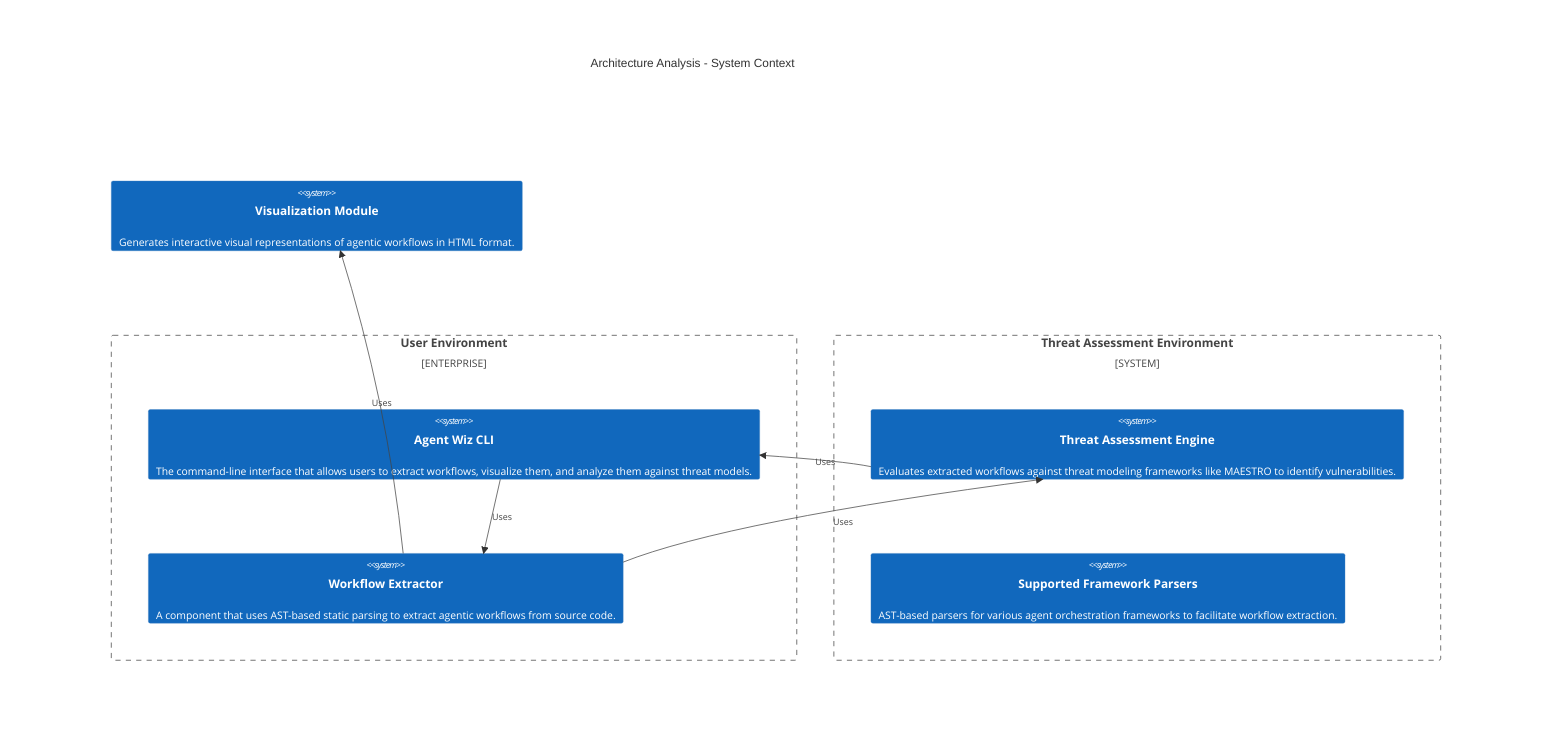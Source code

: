 C4Context
    title Architecture Analysis - System Context
    Enterprise_Boundary(tb_User_Environment, "User Environment") {
        System(Agent_Wiz_CLI, "Agent Wiz CLI", "The command-line interface that allows users to extract workflows, visualize them, and analyze them against threat models.")
        System(Workflow_Extractor, "Workflow Extractor", "A component that uses AST-based static parsing to extract agentic workflows from source code.")
    }
    System_Boundary(tb_Threat_Assessment_Environment, "Threat Assessment Environment") {
        System(Threat_Assessment_Engine, "Threat Assessment Engine", "Evaluates extracted workflows against threat modeling frameworks like MAESTRO to identify vulnerabilities.")
        System(Supported_Framework_Parsers, "Supported Framework Parsers", "AST-based parsers for various agent orchestration frameworks to facilitate workflow extraction.")
    }
    System(Visualization_Module, "Visualization Module", "Generates interactive visual representations of agentic workflows in HTML format.")

    Rel(Agent_Wiz_CLI, Workflow_Extractor, "Uses")
    Rel(Workflow_Extractor, Threat_Assessment_Engine, "Uses")
    Rel(Threat_Assessment_Engine, Agent_Wiz_CLI, "Uses")
    Rel(Workflow_Extractor, Visualization_Module, "Uses")